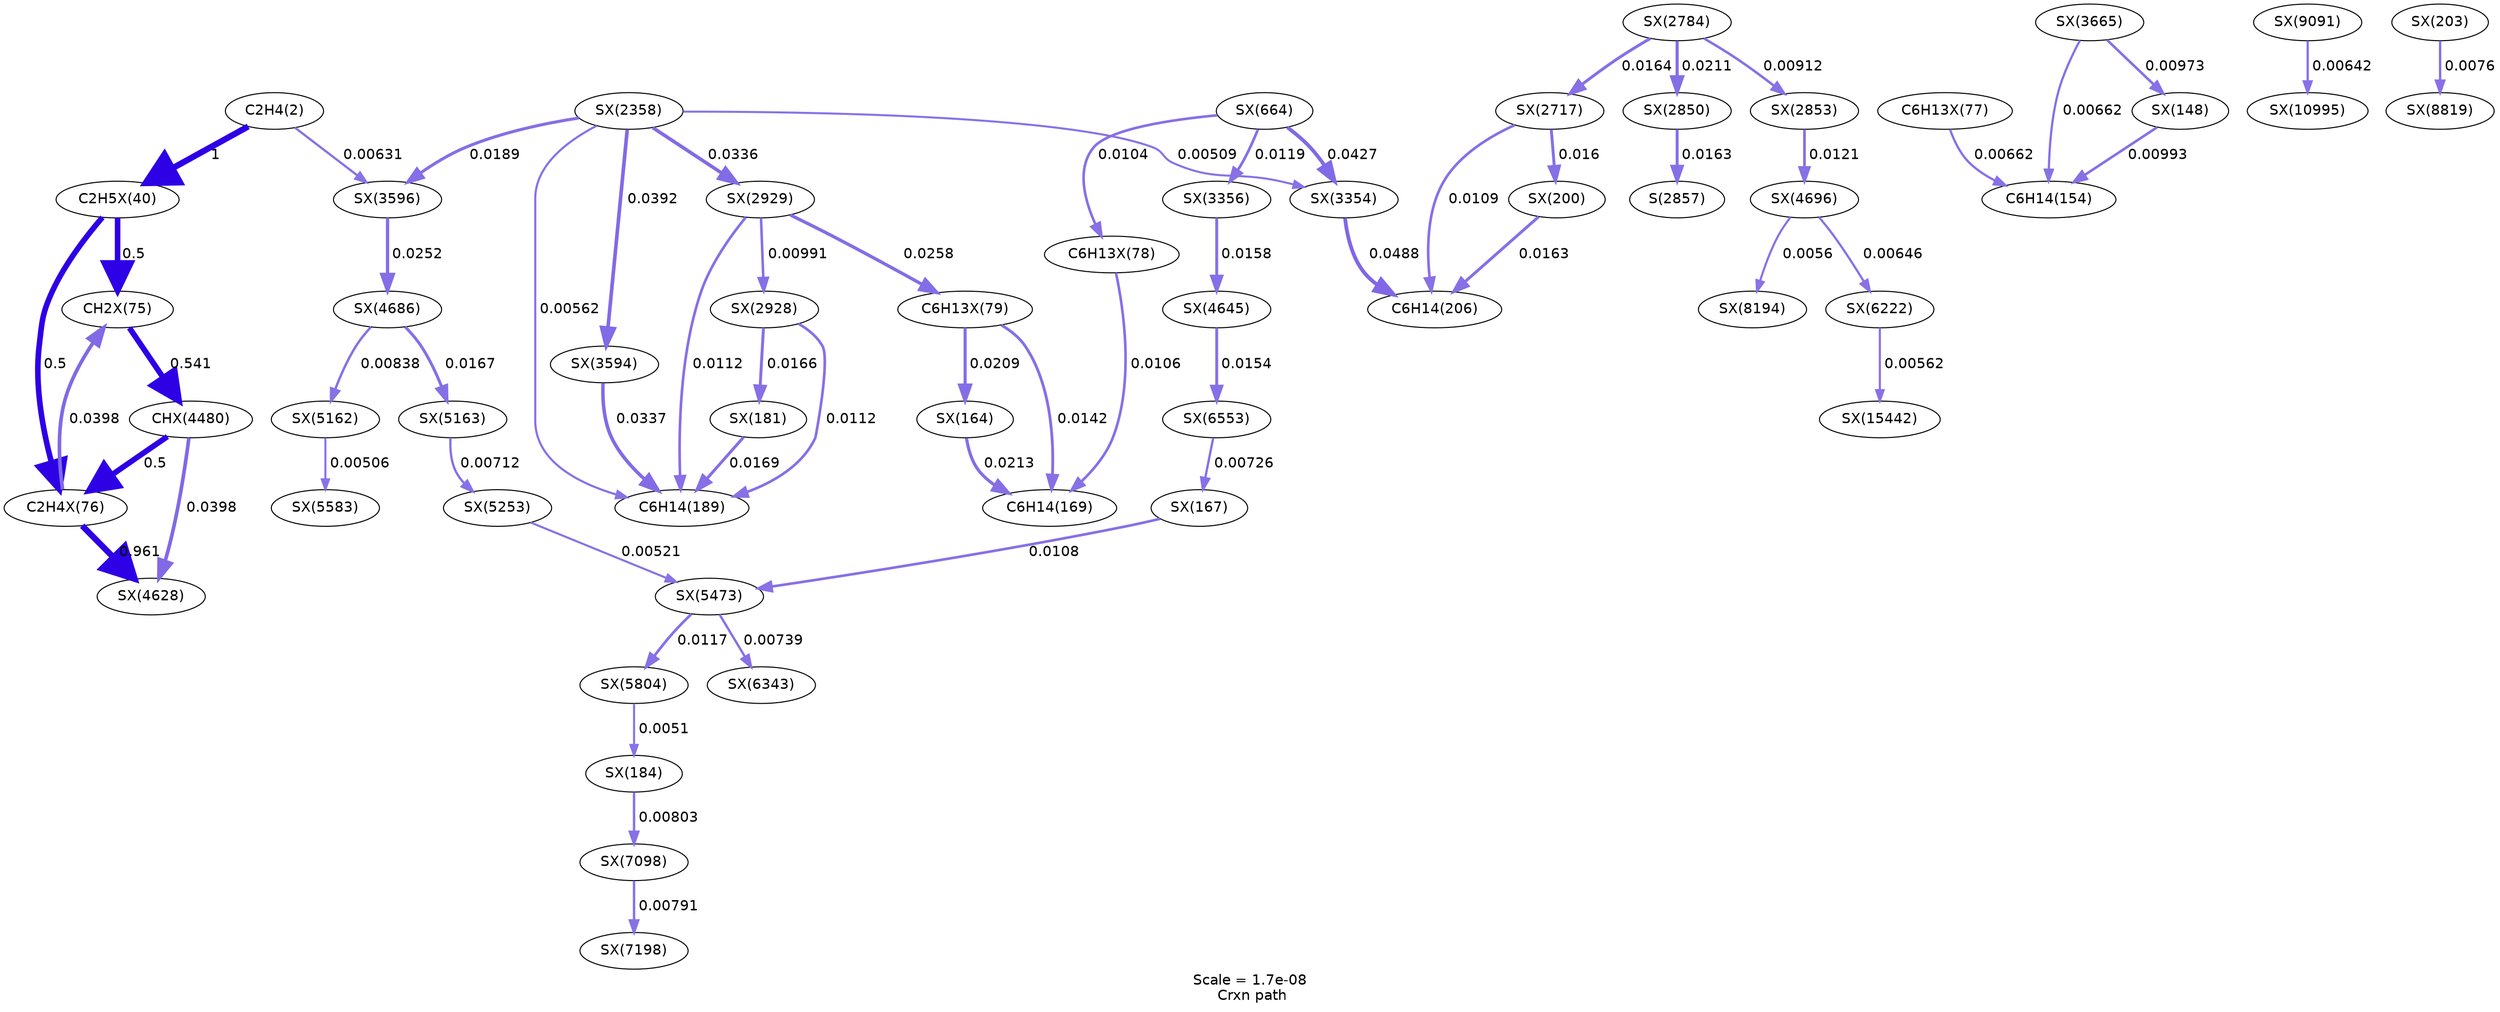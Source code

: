 digraph reaction_paths {
center=1;
s5 -> s25[fontname="Helvetica", style="setlinewidth(6)", arrowsize=3, color="0.7, 1.5, 0.9"
, label=" 1"];
s5 -> s146[fontname="Helvetica", style="setlinewidth(2.18)", arrowsize=1.09, color="0.7, 0.506, 0.9"
, label=" 0.00631"];
s25 -> s35[fontname="Helvetica", style="setlinewidth(5.48)", arrowsize=2.74, color="0.7, 1, 0.9"
, label=" 0.5"];
s25 -> s36[fontname="Helvetica", style="setlinewidth(5.48)", arrowsize=2.74, color="0.7, 1, 0.9"
, label=" 0.5"];
s118 -> s66[fontname="Helvetica", style="setlinewidth(2.88)", arrowsize=1.44, color="0.7, 0.516, 0.9"
, label=" 0.016"];
s66 -> s17[fontname="Helvetica", style="setlinewidth(2.89)", arrowsize=1.45, color="0.7, 0.516, 0.9"
, label=" 0.0163"];
s122 -> s118[fontname="Helvetica", style="setlinewidth(2.9)", arrowsize=1.45, color="0.7, 0.516, 0.9"
, label=" 0.0164"];
s118 -> s17[fontname="Helvetica", style="setlinewidth(2.59)", arrowsize=1.29, color="0.7, 0.511, 0.9"
, label=" 0.0109"];
s122 -> s124[fontname="Helvetica", style="setlinewidth(3.09)", arrowsize=1.54, color="0.7, 0.521, 0.9"
, label=" 0.0211"];
s122 -> s125[fontname="Helvetica", style="setlinewidth(2.45)", arrowsize=1.23, color="0.7, 0.509, 0.9"
, label=" 0.00912"];
s124 -> s18[fontname="Helvetica", style="setlinewidth(2.89)", arrowsize=1.45, color="0.7, 0.516, 0.9"
, label=" 0.0163"];
s127 -> s126[fontname="Helvetica", style="setlinewidth(2.52)", arrowsize=1.26, color="0.7, 0.51, 0.9"
, label=" 0.00991"];
s127 -> s39[fontname="Helvetica", style="setlinewidth(3.24)", arrowsize=1.62, color="0.7, 0.526, 0.9"
, label=" 0.0258"];
s116 -> s127[fontname="Helvetica", style="setlinewidth(3.44)", arrowsize=1.72, color="0.7, 0.534, 0.9"
, label=" 0.0336"];
s127 -> s14[fontname="Helvetica", style="setlinewidth(2.61)", arrowsize=1.31, color="0.7, 0.511, 0.9"
, label=" 0.0112"];
s126 -> s61[fontname="Helvetica", style="setlinewidth(2.9)", arrowsize=1.45, color="0.7, 0.517, 0.9"
, label=" 0.0166"];
s126 -> s14[fontname="Helvetica", style="setlinewidth(2.61)", arrowsize=1.31, color="0.7, 0.511, 0.9"
, label=" 0.0112"];
s61 -> s14[fontname="Helvetica", style="setlinewidth(2.92)", arrowsize=1.46, color="0.7, 0.517, 0.9"
, label=" 0.0169"];
s39 -> s55[fontname="Helvetica", style="setlinewidth(3.08)", arrowsize=1.54, color="0.7, 0.521, 0.9"
, label=" 0.0209"];
s39 -> s12[fontname="Helvetica", style="setlinewidth(2.79)", arrowsize=1.39, color="0.7, 0.514, 0.9"
, label=" 0.0142"];
s55 -> s12[fontname="Helvetica", style="setlinewidth(3.09)", arrowsize=1.55, color="0.7, 0.521, 0.9"
, label=" 0.0213"];
s95 -> s38[fontname="Helvetica", style="setlinewidth(2.55)", arrowsize=1.28, color="0.7, 0.51, 0.9"
, label=" 0.0104"];
s95 -> s140[fontname="Helvetica", style="setlinewidth(3.62)", arrowsize=1.81, color="0.7, 0.543, 0.9"
, label=" 0.0427"];
s95 -> s141[fontname="Helvetica", style="setlinewidth(2.66)", arrowsize=1.33, color="0.7, 0.512, 0.9"
, label=" 0.0119"];
s38 -> s12[fontname="Helvetica", style="setlinewidth(2.57)", arrowsize=1.28, color="0.7, 0.511, 0.9"
, label=" 0.0106"];
s116 -> s140[fontname="Helvetica", style="setlinewidth(2.01)", arrowsize=1.01, color="0.7, 0.505, 0.9"
, label=" 0.00509"];
s140 -> s17[fontname="Helvetica", style="setlinewidth(3.72)", arrowsize=1.86, color="0.7, 0.549, 0.9"
, label=" 0.0488"];
s116 -> s145[fontname="Helvetica", style="setlinewidth(3.55)", arrowsize=1.78, color="0.7, 0.539, 0.9"
, label=" 0.0392"];
s116 -> s14[fontname="Helvetica", style="setlinewidth(2.09)", arrowsize=1.04, color="0.7, 0.506, 0.9"
, label=" 0.00562"];
s116 -> s146[fontname="Helvetica", style="setlinewidth(3)", arrowsize=1.5, color="0.7, 0.519, 0.9"
, label=" 0.0189"];
s145 -> s14[fontname="Helvetica", style="setlinewidth(3.44)", arrowsize=1.72, color="0.7, 0.534, 0.9"
, label=" 0.0337"];
s37 -> s11[fontname="Helvetica", style="setlinewidth(2.21)", arrowsize=1.11, color="0.7, 0.507, 0.9"
, label=" 0.00662"];
s147 -> s50[fontname="Helvetica", style="setlinewidth(2.5)", arrowsize=1.25, color="0.7, 0.51, 0.9"
, label=" 0.00973"];
s147 -> s11[fontname="Helvetica", style="setlinewidth(2.21)", arrowsize=1.11, color="0.7, 0.507, 0.9"
, label=" 0.00662"];
s50 -> s11[fontname="Helvetica", style="setlinewidth(2.52)", arrowsize=1.26, color="0.7, 0.51, 0.9"
, label=" 0.00993"];
s35 -> s153[fontname="Helvetica", style="setlinewidth(5.54)", arrowsize=2.77, color="0.7, 1.04, 0.9"
, label=" 0.541"];
s36 -> s35[fontname="Helvetica", style="setlinewidth(3.57)", arrowsize=1.78, color="0.7, 0.54, 0.9"
, label=" 0.0398"];
s153 -> s36[fontname="Helvetica", style="setlinewidth(5.48)", arrowsize=2.74, color="0.7, 1, 0.9"
, label=" 0.5"];
s153 -> s154[fontname="Helvetica", style="setlinewidth(3.57)", arrowsize=1.78, color="0.7, 0.54, 0.9"
, label=" 0.0398"];
s36 -> s154[fontname="Helvetica", style="setlinewidth(5.97)", arrowsize=2.98, color="0.7, 1.46, 0.9"
, label=" 0.961"];
s146 -> s156[fontname="Helvetica", style="setlinewidth(3.22)", arrowsize=1.61, color="0.7, 0.525, 0.9"
, label=" 0.0252"];
s156 -> s170[fontname="Helvetica", style="setlinewidth(2.91)", arrowsize=1.45, color="0.7, 0.517, 0.9"
, label=" 0.0167"];
s156 -> s169[fontname="Helvetica", style="setlinewidth(2.39)", arrowsize=1.19, color="0.7, 0.508, 0.9"
, label=" 0.00838"];
s170 -> s172[fontname="Helvetica", style="setlinewidth(2.27)", arrowsize=1.13, color="0.7, 0.507, 0.9"
, label=" 0.00712"];
s172 -> s176[fontname="Helvetica", style="setlinewidth(2.03)", arrowsize=1.02, color="0.7, 0.505, 0.9"
, label=" 0.00521"];
s169 -> s181[fontname="Helvetica", style="setlinewidth(2.01)", arrowsize=1, color="0.7, 0.505, 0.9"
, label=" 0.00506"];
s58 -> s176[fontname="Helvetica", style="setlinewidth(2.58)", arrowsize=1.29, color="0.7, 0.511, 0.9"
, label=" 0.0108"];
s176 -> s183[fontname="Helvetica", style="setlinewidth(2.64)", arrowsize=1.32, color="0.7, 0.512, 0.9"
, label=" 0.0117"];
s176 -> s189[fontname="Helvetica", style="setlinewidth(2.3)", arrowsize=1.15, color="0.7, 0.507, 0.9"
, label=" 0.00739"];
s192 -> s58[fontname="Helvetica", style="setlinewidth(2.28)", arrowsize=1.14, color="0.7, 0.507, 0.9"
, label=" 0.00726"];
s183 -> s64[fontname="Helvetica", style="setlinewidth(2.02)", arrowsize=1.01, color="0.7, 0.505, 0.9"
, label=" 0.0051"];
s64 -> s196[fontname="Helvetica", style="setlinewidth(2.36)", arrowsize=1.18, color="0.7, 0.508, 0.9"
, label=" 0.00803"];
s196 -> s198[fontname="Helvetica", style="setlinewidth(2.35)", arrowsize=1.17, color="0.7, 0.508, 0.9"
, label=" 0.00791"];
s155 -> s192[fontname="Helvetica", style="setlinewidth(2.85)", arrowsize=1.43, color="0.7, 0.515, 0.9"
, label=" 0.0154"];
s141 -> s155[fontname="Helvetica", style="setlinewidth(2.87)", arrowsize=1.44, color="0.7, 0.516, 0.9"
, label=" 0.0158"];
s214 -> s221[fontname="Helvetica", style="setlinewidth(2.19)", arrowsize=1.09, color="0.7, 0.506, 0.9"
, label=" 0.00642"];
s158 -> s186[fontname="Helvetica", style="setlinewidth(2.19)", arrowsize=1.1, color="0.7, 0.506, 0.9"
, label=" 0.00646"];
s186 -> s230[fontname="Helvetica", style="setlinewidth(2.09)", arrowsize=1.04, color="0.7, 0.506, 0.9"
, label=" 0.00562"];
s158 -> s208[fontname="Helvetica", style="setlinewidth(2.09)", arrowsize=1.04, color="0.7, 0.506, 0.9"
, label=" 0.0056"];
s125 -> s158[fontname="Helvetica", style="setlinewidth(2.67)", arrowsize=1.33, color="0.7, 0.512, 0.9"
, label=" 0.0121"];
s69 -> s212[fontname="Helvetica", style="setlinewidth(2.32)", arrowsize=1.16, color="0.7, 0.508, 0.9"
, label=" 0.0076"];
s5 [ fontname="Helvetica", label="C2H4(2)"];
s11 [ fontname="Helvetica", label="C6H14(154)"];
s12 [ fontname="Helvetica", label="C6H14(169)"];
s14 [ fontname="Helvetica", label="C6H14(189)"];
s17 [ fontname="Helvetica", label="C6H14(206)"];
s18 [ fontname="Helvetica", label="S(2857)"];
s25 [ fontname="Helvetica", label="C2H5X(40)"];
s35 [ fontname="Helvetica", label="CH2X(75)"];
s36 [ fontname="Helvetica", label="C2H4X(76)"];
s37 [ fontname="Helvetica", label="C6H13X(77)"];
s38 [ fontname="Helvetica", label="C6H13X(78)"];
s39 [ fontname="Helvetica", label="C6H13X(79)"];
s50 [ fontname="Helvetica", label="SX(148)"];
s55 [ fontname="Helvetica", label="SX(164)"];
s58 [ fontname="Helvetica", label="SX(167)"];
s61 [ fontname="Helvetica", label="SX(181)"];
s64 [ fontname="Helvetica", label="SX(184)"];
s66 [ fontname="Helvetica", label="SX(200)"];
s69 [ fontname="Helvetica", label="SX(203)"];
s95 [ fontname="Helvetica", label="SX(664)"];
s116 [ fontname="Helvetica", label="SX(2358)"];
s118 [ fontname="Helvetica", label="SX(2717)"];
s122 [ fontname="Helvetica", label="SX(2784)"];
s124 [ fontname="Helvetica", label="SX(2850)"];
s125 [ fontname="Helvetica", label="SX(2853)"];
s126 [ fontname="Helvetica", label="SX(2928)"];
s127 [ fontname="Helvetica", label="SX(2929)"];
s140 [ fontname="Helvetica", label="SX(3354)"];
s141 [ fontname="Helvetica", label="SX(3356)"];
s145 [ fontname="Helvetica", label="SX(3594)"];
s146 [ fontname="Helvetica", label="SX(3596)"];
s147 [ fontname="Helvetica", label="SX(3665)"];
s153 [ fontname="Helvetica", label="CHX(4480)"];
s154 [ fontname="Helvetica", label="SX(4628)"];
s155 [ fontname="Helvetica", label="SX(4645)"];
s156 [ fontname="Helvetica", label="SX(4686)"];
s158 [ fontname="Helvetica", label="SX(4696)"];
s169 [ fontname="Helvetica", label="SX(5162)"];
s170 [ fontname="Helvetica", label="SX(5163)"];
s172 [ fontname="Helvetica", label="SX(5253)"];
s176 [ fontname="Helvetica", label="SX(5473)"];
s181 [ fontname="Helvetica", label="SX(5583)"];
s183 [ fontname="Helvetica", label="SX(5804)"];
s186 [ fontname="Helvetica", label="SX(6222)"];
s189 [ fontname="Helvetica", label="SX(6343)"];
s192 [ fontname="Helvetica", label="SX(6553)"];
s196 [ fontname="Helvetica", label="SX(7098)"];
s198 [ fontname="Helvetica", label="SX(7198)"];
s208 [ fontname="Helvetica", label="SX(8194)"];
s212 [ fontname="Helvetica", label="SX(8819)"];
s214 [ fontname="Helvetica", label="SX(9091)"];
s221 [ fontname="Helvetica", label="SX(10995)"];
s230 [ fontname="Helvetica", label="SX(15442)"];
 label = "Scale = 1.7e-08\l Crxn path";
 fontname = "Helvetica";
}
